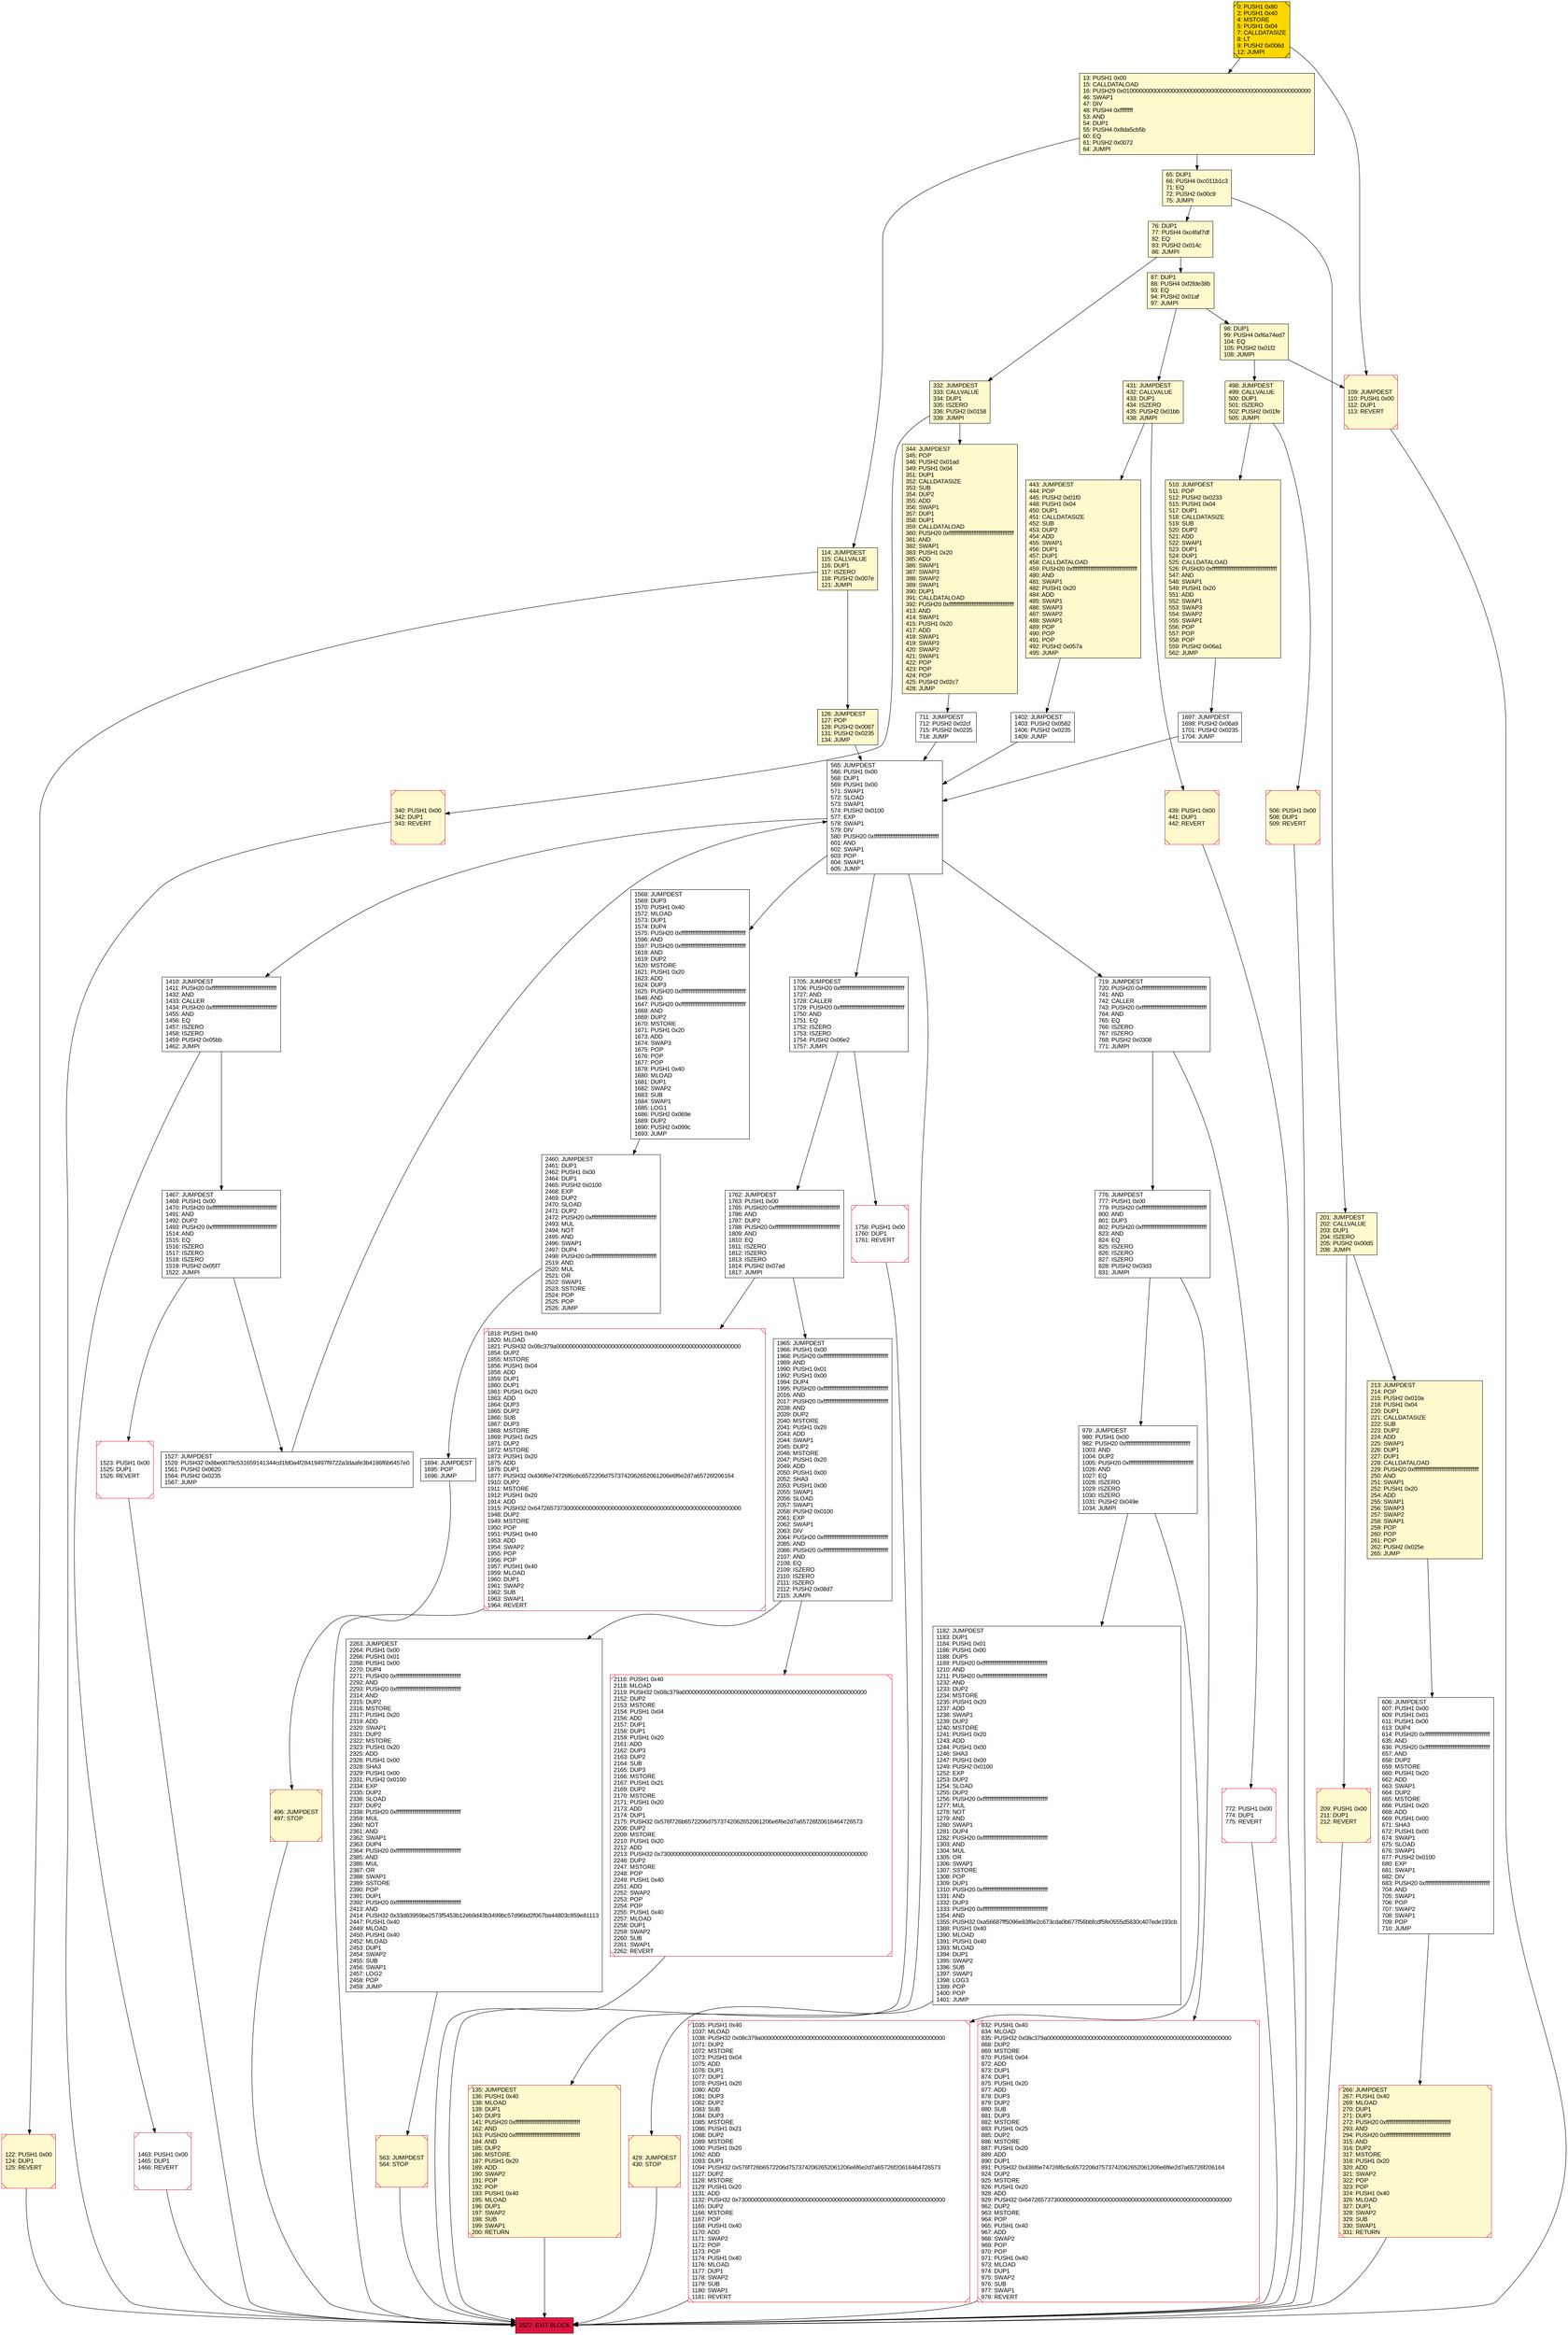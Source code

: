 digraph G {
bgcolor=transparent rankdir=UD;
node [shape=box style=filled color=black fillcolor=white fontname=arial fontcolor=black];
498 [label="498: JUMPDEST\l499: CALLVALUE\l500: DUP1\l501: ISZERO\l502: PUSH2 0x01fe\l505: JUMPI\l" fillcolor=lemonchiffon ];
65 [label="65: DUP1\l66: PUSH4 0xc011b1c3\l71: EQ\l72: PUSH2 0x00c9\l75: JUMPI\l" fillcolor=lemonchiffon ];
13 [label="13: PUSH1 0x00\l15: CALLDATALOAD\l16: PUSH29 0x0100000000000000000000000000000000000000000000000000000000\l46: SWAP1\l47: DIV\l48: PUSH4 0xffffffff\l53: AND\l54: DUP1\l55: PUSH4 0x8da5cb5b\l60: EQ\l61: PUSH2 0x0072\l64: JUMPI\l" fillcolor=lemonchiffon ];
431 [label="431: JUMPDEST\l432: CALLVALUE\l433: DUP1\l434: ISZERO\l435: PUSH2 0x01bb\l438: JUMPI\l" fillcolor=lemonchiffon ];
1410 [label="1410: JUMPDEST\l1411: PUSH20 0xffffffffffffffffffffffffffffffffffffffff\l1432: AND\l1433: CALLER\l1434: PUSH20 0xffffffffffffffffffffffffffffffffffffffff\l1455: AND\l1456: EQ\l1457: ISZERO\l1458: ISZERO\l1459: PUSH2 0x05bb\l1462: JUMPI\l" ];
1402 [label="1402: JUMPDEST\l1403: PUSH2 0x0582\l1406: PUSH2 0x0235\l1409: JUMP\l" ];
776 [label="776: JUMPDEST\l777: PUSH1 0x00\l779: PUSH20 0xffffffffffffffffffffffffffffffffffffffff\l800: AND\l801: DUP3\l802: PUSH20 0xffffffffffffffffffffffffffffffffffffffff\l823: AND\l824: EQ\l825: ISZERO\l826: ISZERO\l827: ISZERO\l828: PUSH2 0x03d3\l831: JUMPI\l" ];
1035 [label="1035: PUSH1 0x40\l1037: MLOAD\l1038: PUSH32 0x08c379a000000000000000000000000000000000000000000000000000000000\l1071: DUP2\l1072: MSTORE\l1073: PUSH1 0x04\l1075: ADD\l1076: DUP1\l1077: DUP1\l1078: PUSH1 0x20\l1080: ADD\l1081: DUP3\l1082: DUP2\l1083: SUB\l1084: DUP3\l1085: MSTORE\l1086: PUSH1 0x21\l1088: DUP2\l1089: MSTORE\l1090: PUSH1 0x20\l1092: ADD\l1093: DUP1\l1094: PUSH32 0x576f726b6572206d7573742062652061206e6f6e2d7a65726f20616464726573\l1127: DUP2\l1128: MSTORE\l1129: PUSH1 0x20\l1131: ADD\l1132: PUSH32 0x7300000000000000000000000000000000000000000000000000000000000000\l1165: DUP2\l1166: MSTORE\l1167: POP\l1168: PUSH1 0x40\l1170: ADD\l1171: SWAP2\l1172: POP\l1173: POP\l1174: PUSH1 0x40\l1176: MLOAD\l1177: DUP1\l1178: SWAP2\l1179: SUB\l1180: SWAP1\l1181: REVERT\l" shape=Msquare color=crimson ];
443 [label="443: JUMPDEST\l444: POP\l445: PUSH2 0x01f0\l448: PUSH1 0x04\l450: DUP1\l451: CALLDATASIZE\l452: SUB\l453: DUP2\l454: ADD\l455: SWAP1\l456: DUP1\l457: DUP1\l458: CALLDATALOAD\l459: PUSH20 0xffffffffffffffffffffffffffffffffffffffff\l480: AND\l481: SWAP1\l482: PUSH1 0x20\l484: ADD\l485: SWAP1\l486: SWAP3\l487: SWAP2\l488: SWAP1\l489: POP\l490: POP\l491: POP\l492: PUSH2 0x057a\l495: JUMP\l" fillcolor=lemonchiffon ];
1182 [label="1182: JUMPDEST\l1183: DUP1\l1184: PUSH1 0x01\l1186: PUSH1 0x00\l1188: DUP5\l1189: PUSH20 0xffffffffffffffffffffffffffffffffffffffff\l1210: AND\l1211: PUSH20 0xffffffffffffffffffffffffffffffffffffffff\l1232: AND\l1233: DUP2\l1234: MSTORE\l1235: PUSH1 0x20\l1237: ADD\l1238: SWAP1\l1239: DUP2\l1240: MSTORE\l1241: PUSH1 0x20\l1243: ADD\l1244: PUSH1 0x00\l1246: SHA3\l1247: PUSH1 0x00\l1249: PUSH2 0x0100\l1252: EXP\l1253: DUP2\l1254: SLOAD\l1255: DUP2\l1256: PUSH20 0xffffffffffffffffffffffffffffffffffffffff\l1277: MUL\l1278: NOT\l1279: AND\l1280: SWAP1\l1281: DUP4\l1282: PUSH20 0xffffffffffffffffffffffffffffffffffffffff\l1303: AND\l1304: MUL\l1305: OR\l1306: SWAP1\l1307: SSTORE\l1308: POP\l1309: DUP1\l1310: PUSH20 0xffffffffffffffffffffffffffffffffffffffff\l1331: AND\l1332: DUP3\l1333: PUSH20 0xffffffffffffffffffffffffffffffffffffffff\l1354: AND\l1355: PUSH32 0xa56687ff5096e83f6e2c673cda0b677f56bbfcdf5fe0555d5830c407ede193cb\l1388: PUSH1 0x40\l1390: MLOAD\l1391: PUSH1 0x40\l1393: MLOAD\l1394: DUP1\l1395: SWAP2\l1396: SUB\l1397: SWAP1\l1398: LOG3\l1399: POP\l1400: POP\l1401: JUMP\l" ];
439 [label="439: PUSH1 0x00\l441: DUP1\l442: REVERT\l" fillcolor=lemonchiffon shape=Msquare color=crimson ];
1463 [label="1463: PUSH1 0x00\l1465: DUP1\l1466: REVERT\l" shape=Msquare color=crimson ];
98 [label="98: DUP1\l99: PUSH4 0xf6a74ed7\l104: EQ\l105: PUSH2 0x01f2\l108: JUMPI\l" fillcolor=lemonchiffon ];
1697 [label="1697: JUMPDEST\l1698: PUSH2 0x06a9\l1701: PUSH2 0x0235\l1704: JUMP\l" ];
2263 [label="2263: JUMPDEST\l2264: PUSH1 0x00\l2266: PUSH1 0x01\l2268: PUSH1 0x00\l2270: DUP4\l2271: PUSH20 0xffffffffffffffffffffffffffffffffffffffff\l2292: AND\l2293: PUSH20 0xffffffffffffffffffffffffffffffffffffffff\l2314: AND\l2315: DUP2\l2316: MSTORE\l2317: PUSH1 0x20\l2319: ADD\l2320: SWAP1\l2321: DUP2\l2322: MSTORE\l2323: PUSH1 0x20\l2325: ADD\l2326: PUSH1 0x00\l2328: SHA3\l2329: PUSH1 0x00\l2331: PUSH2 0x0100\l2334: EXP\l2335: DUP2\l2336: SLOAD\l2337: DUP2\l2338: PUSH20 0xffffffffffffffffffffffffffffffffffffffff\l2359: MUL\l2360: NOT\l2361: AND\l2362: SWAP1\l2363: DUP4\l2364: PUSH20 0xffffffffffffffffffffffffffffffffffffffff\l2385: AND\l2386: MUL\l2387: OR\l2388: SWAP1\l2389: SSTORE\l2390: POP\l2391: DUP1\l2392: PUSH20 0xffffffffffffffffffffffffffffffffffffffff\l2413: AND\l2414: PUSH32 0x33d83959be2573f5453b12eb9d43b3499bc57d96bd2f067ba44803c859e81113\l2447: PUSH1 0x40\l2449: MLOAD\l2450: PUSH1 0x40\l2452: MLOAD\l2453: DUP1\l2454: SWAP2\l2455: SUB\l2456: SWAP1\l2457: LOG2\l2458: POP\l2459: JUMP\l" ];
565 [label="565: JUMPDEST\l566: PUSH1 0x00\l568: DUP1\l569: PUSH1 0x00\l571: SWAP1\l572: SLOAD\l573: SWAP1\l574: PUSH2 0x0100\l577: EXP\l578: SWAP1\l579: DIV\l580: PUSH20 0xffffffffffffffffffffffffffffffffffffffff\l601: AND\l602: SWAP1\l603: POP\l604: SWAP1\l605: JUMP\l" ];
772 [label="772: PUSH1 0x00\l774: DUP1\l775: REVERT\l" shape=Msquare color=crimson ];
563 [label="563: JUMPDEST\l564: STOP\l" fillcolor=lemonchiffon shape=Msquare color=crimson ];
126 [label="126: JUMPDEST\l127: POP\l128: PUSH2 0x0087\l131: PUSH2 0x0235\l134: JUMP\l" fillcolor=lemonchiffon ];
510 [label="510: JUMPDEST\l511: POP\l512: PUSH2 0x0233\l515: PUSH1 0x04\l517: DUP1\l518: CALLDATASIZE\l519: SUB\l520: DUP2\l521: ADD\l522: SWAP1\l523: DUP1\l524: DUP1\l525: CALLDATALOAD\l526: PUSH20 0xffffffffffffffffffffffffffffffffffffffff\l547: AND\l548: SWAP1\l549: PUSH1 0x20\l551: ADD\l552: SWAP1\l553: SWAP3\l554: SWAP2\l555: SWAP1\l556: POP\l557: POP\l558: POP\l559: PUSH2 0x06a1\l562: JUMP\l" fillcolor=lemonchiffon ];
201 [label="201: JUMPDEST\l202: CALLVALUE\l203: DUP1\l204: ISZERO\l205: PUSH2 0x00d5\l208: JUMPI\l" fillcolor=lemonchiffon ];
429 [label="429: JUMPDEST\l430: STOP\l" fillcolor=lemonchiffon shape=Msquare color=crimson ];
1694 [label="1694: JUMPDEST\l1695: POP\l1696: JUMP\l" ];
832 [label="832: PUSH1 0x40\l834: MLOAD\l835: PUSH32 0x08c379a000000000000000000000000000000000000000000000000000000000\l868: DUP2\l869: MSTORE\l870: PUSH1 0x04\l872: ADD\l873: DUP1\l874: DUP1\l875: PUSH1 0x20\l877: ADD\l878: DUP3\l879: DUP2\l880: SUB\l881: DUP3\l882: MSTORE\l883: PUSH1 0x25\l885: DUP2\l886: MSTORE\l887: PUSH1 0x20\l889: ADD\l890: DUP1\l891: PUSH32 0x436f6e74726f6c6c6572206d7573742062652061206e6f6e2d7a65726f206164\l924: DUP2\l925: MSTORE\l926: PUSH1 0x20\l928: ADD\l929: PUSH32 0x6472657373000000000000000000000000000000000000000000000000000000\l962: DUP2\l963: MSTORE\l964: POP\l965: PUSH1 0x40\l967: ADD\l968: SWAP2\l969: POP\l970: POP\l971: PUSH1 0x40\l973: MLOAD\l974: DUP1\l975: SWAP2\l976: SUB\l977: SWAP1\l978: REVERT\l" shape=Msquare color=crimson ];
213 [label="213: JUMPDEST\l214: POP\l215: PUSH2 0x010a\l218: PUSH1 0x04\l220: DUP1\l221: CALLDATASIZE\l222: SUB\l223: DUP2\l224: ADD\l225: SWAP1\l226: DUP1\l227: DUP1\l228: CALLDATALOAD\l229: PUSH20 0xffffffffffffffffffffffffffffffffffffffff\l250: AND\l251: SWAP1\l252: PUSH1 0x20\l254: ADD\l255: SWAP1\l256: SWAP3\l257: SWAP2\l258: SWAP1\l259: POP\l260: POP\l261: POP\l262: PUSH2 0x025e\l265: JUMP\l" fillcolor=lemonchiffon ];
1965 [label="1965: JUMPDEST\l1966: PUSH1 0x00\l1968: PUSH20 0xffffffffffffffffffffffffffffffffffffffff\l1989: AND\l1990: PUSH1 0x01\l1992: PUSH1 0x00\l1994: DUP4\l1995: PUSH20 0xffffffffffffffffffffffffffffffffffffffff\l2016: AND\l2017: PUSH20 0xffffffffffffffffffffffffffffffffffffffff\l2038: AND\l2039: DUP2\l2040: MSTORE\l2041: PUSH1 0x20\l2043: ADD\l2044: SWAP1\l2045: DUP2\l2046: MSTORE\l2047: PUSH1 0x20\l2049: ADD\l2050: PUSH1 0x00\l2052: SHA3\l2053: PUSH1 0x00\l2055: SWAP1\l2056: SLOAD\l2057: SWAP1\l2058: PUSH2 0x0100\l2061: EXP\l2062: SWAP1\l2063: DIV\l2064: PUSH20 0xffffffffffffffffffffffffffffffffffffffff\l2085: AND\l2086: PUSH20 0xffffffffffffffffffffffffffffffffffffffff\l2107: AND\l2108: EQ\l2109: ISZERO\l2110: ISZERO\l2111: ISZERO\l2112: PUSH2 0x08d7\l2115: JUMPI\l" ];
2116 [label="2116: PUSH1 0x40\l2118: MLOAD\l2119: PUSH32 0x08c379a000000000000000000000000000000000000000000000000000000000\l2152: DUP2\l2153: MSTORE\l2154: PUSH1 0x04\l2156: ADD\l2157: DUP1\l2158: DUP1\l2159: PUSH1 0x20\l2161: ADD\l2162: DUP3\l2163: DUP2\l2164: SUB\l2165: DUP3\l2166: MSTORE\l2167: PUSH1 0x21\l2169: DUP2\l2170: MSTORE\l2171: PUSH1 0x20\l2173: ADD\l2174: DUP1\l2175: PUSH32 0x576f726b6572206d7573742062652061206e6f6e2d7a65726f20616464726573\l2208: DUP2\l2209: MSTORE\l2210: PUSH1 0x20\l2212: ADD\l2213: PUSH32 0x7300000000000000000000000000000000000000000000000000000000000000\l2246: DUP2\l2247: MSTORE\l2248: POP\l2249: PUSH1 0x40\l2251: ADD\l2252: SWAP2\l2253: POP\l2254: POP\l2255: PUSH1 0x40\l2257: MLOAD\l2258: DUP1\l2259: SWAP2\l2260: SUB\l2261: SWAP1\l2262: REVERT\l" shape=Msquare color=crimson ];
1705 [label="1705: JUMPDEST\l1706: PUSH20 0xffffffffffffffffffffffffffffffffffffffff\l1727: AND\l1728: CALLER\l1729: PUSH20 0xffffffffffffffffffffffffffffffffffffffff\l1750: AND\l1751: EQ\l1752: ISZERO\l1753: ISZERO\l1754: PUSH2 0x06e2\l1757: JUMPI\l" ];
719 [label="719: JUMPDEST\l720: PUSH20 0xffffffffffffffffffffffffffffffffffffffff\l741: AND\l742: CALLER\l743: PUSH20 0xffffffffffffffffffffffffffffffffffffffff\l764: AND\l765: EQ\l766: ISZERO\l767: ISZERO\l768: PUSH2 0x0308\l771: JUMPI\l" ];
1523 [label="1523: PUSH1 0x00\l1525: DUP1\l1526: REVERT\l" shape=Msquare color=crimson ];
135 [label="135: JUMPDEST\l136: PUSH1 0x40\l138: MLOAD\l139: DUP1\l140: DUP3\l141: PUSH20 0xffffffffffffffffffffffffffffffffffffffff\l162: AND\l163: PUSH20 0xffffffffffffffffffffffffffffffffffffffff\l184: AND\l185: DUP2\l186: MSTORE\l187: PUSH1 0x20\l189: ADD\l190: SWAP2\l191: POP\l192: POP\l193: PUSH1 0x40\l195: MLOAD\l196: DUP1\l197: SWAP2\l198: SUB\l199: SWAP1\l200: RETURN\l" fillcolor=lemonchiffon shape=Msquare color=crimson ];
1467 [label="1467: JUMPDEST\l1468: PUSH1 0x00\l1470: PUSH20 0xffffffffffffffffffffffffffffffffffffffff\l1491: AND\l1492: DUP2\l1493: PUSH20 0xffffffffffffffffffffffffffffffffffffffff\l1514: AND\l1515: EQ\l1516: ISZERO\l1517: ISZERO\l1518: ISZERO\l1519: PUSH2 0x05f7\l1522: JUMPI\l" ];
266 [label="266: JUMPDEST\l267: PUSH1 0x40\l269: MLOAD\l270: DUP1\l271: DUP3\l272: PUSH20 0xffffffffffffffffffffffffffffffffffffffff\l293: AND\l294: PUSH20 0xffffffffffffffffffffffffffffffffffffffff\l315: AND\l316: DUP2\l317: MSTORE\l318: PUSH1 0x20\l320: ADD\l321: SWAP2\l322: POP\l323: POP\l324: PUSH1 0x40\l326: MLOAD\l327: DUP1\l328: SWAP2\l329: SUB\l330: SWAP1\l331: RETURN\l" fillcolor=lemonchiffon shape=Msquare color=crimson ];
76 [label="76: DUP1\l77: PUSH4 0xc4faf7df\l82: EQ\l83: PUSH2 0x014c\l86: JUMPI\l" fillcolor=lemonchiffon ];
122 [label="122: PUSH1 0x00\l124: DUP1\l125: REVERT\l" fillcolor=lemonchiffon shape=Msquare color=crimson ];
506 [label="506: PUSH1 0x00\l508: DUP1\l509: REVERT\l" fillcolor=lemonchiffon shape=Msquare color=crimson ];
87 [label="87: DUP1\l88: PUSH4 0xf2fde38b\l93: EQ\l94: PUSH2 0x01af\l97: JUMPI\l" fillcolor=lemonchiffon ];
2527 [label="2527: EXIT BLOCK\l" fillcolor=crimson ];
496 [label="496: JUMPDEST\l497: STOP\l" fillcolor=lemonchiffon shape=Msquare color=crimson ];
2460 [label="2460: JUMPDEST\l2461: DUP1\l2462: PUSH1 0x00\l2464: DUP1\l2465: PUSH2 0x0100\l2468: EXP\l2469: DUP2\l2470: SLOAD\l2471: DUP2\l2472: PUSH20 0xffffffffffffffffffffffffffffffffffffffff\l2493: MUL\l2494: NOT\l2495: AND\l2496: SWAP1\l2497: DUP4\l2498: PUSH20 0xffffffffffffffffffffffffffffffffffffffff\l2519: AND\l2520: MUL\l2521: OR\l2522: SWAP1\l2523: SSTORE\l2524: POP\l2525: POP\l2526: JUMP\l" ];
1818 [label="1818: PUSH1 0x40\l1820: MLOAD\l1821: PUSH32 0x08c379a000000000000000000000000000000000000000000000000000000000\l1854: DUP2\l1855: MSTORE\l1856: PUSH1 0x04\l1858: ADD\l1859: DUP1\l1860: DUP1\l1861: PUSH1 0x20\l1863: ADD\l1864: DUP3\l1865: DUP2\l1866: SUB\l1867: DUP3\l1868: MSTORE\l1869: PUSH1 0x25\l1871: DUP2\l1872: MSTORE\l1873: PUSH1 0x20\l1875: ADD\l1876: DUP1\l1877: PUSH32 0x436f6e74726f6c6c6572206d7573742062652061206e6f6e2d7a65726f206164\l1910: DUP2\l1911: MSTORE\l1912: PUSH1 0x20\l1914: ADD\l1915: PUSH32 0x6472657373000000000000000000000000000000000000000000000000000000\l1948: DUP2\l1949: MSTORE\l1950: POP\l1951: PUSH1 0x40\l1953: ADD\l1954: SWAP2\l1955: POP\l1956: POP\l1957: PUSH1 0x40\l1959: MLOAD\l1960: DUP1\l1961: SWAP2\l1962: SUB\l1963: SWAP1\l1964: REVERT\l" shape=Msquare color=crimson ];
109 [label="109: JUMPDEST\l110: PUSH1 0x00\l112: DUP1\l113: REVERT\l" fillcolor=lemonchiffon shape=Msquare color=crimson ];
0 [label="0: PUSH1 0x80\l2: PUSH1 0x40\l4: MSTORE\l5: PUSH1 0x04\l7: CALLDATASIZE\l8: LT\l9: PUSH2 0x006d\l12: JUMPI\l" fillcolor=lemonchiffon shape=Msquare fillcolor=gold ];
114 [label="114: JUMPDEST\l115: CALLVALUE\l116: DUP1\l117: ISZERO\l118: PUSH2 0x007e\l121: JUMPI\l" fillcolor=lemonchiffon ];
606 [label="606: JUMPDEST\l607: PUSH1 0x00\l609: PUSH1 0x01\l611: PUSH1 0x00\l613: DUP4\l614: PUSH20 0xffffffffffffffffffffffffffffffffffffffff\l635: AND\l636: PUSH20 0xffffffffffffffffffffffffffffffffffffffff\l657: AND\l658: DUP2\l659: MSTORE\l660: PUSH1 0x20\l662: ADD\l663: SWAP1\l664: DUP2\l665: MSTORE\l666: PUSH1 0x20\l668: ADD\l669: PUSH1 0x00\l671: SHA3\l672: PUSH1 0x00\l674: SWAP1\l675: SLOAD\l676: SWAP1\l677: PUSH2 0x0100\l680: EXP\l681: SWAP1\l682: DIV\l683: PUSH20 0xffffffffffffffffffffffffffffffffffffffff\l704: AND\l705: SWAP1\l706: POP\l707: SWAP2\l708: SWAP1\l709: POP\l710: JUMP\l" ];
979 [label="979: JUMPDEST\l980: PUSH1 0x00\l982: PUSH20 0xffffffffffffffffffffffffffffffffffffffff\l1003: AND\l1004: DUP2\l1005: PUSH20 0xffffffffffffffffffffffffffffffffffffffff\l1026: AND\l1027: EQ\l1028: ISZERO\l1029: ISZERO\l1030: ISZERO\l1031: PUSH2 0x049e\l1034: JUMPI\l" ];
1527 [label="1527: JUMPDEST\l1528: PUSH32 0x8be0079c531659141344cd1fd0a4f28419497f9722a3daafe3b4186f6b6457e0\l1561: PUSH2 0x0620\l1564: PUSH2 0x0235\l1567: JUMP\l" ];
344 [label="344: JUMPDEST\l345: POP\l346: PUSH2 0x01ad\l349: PUSH1 0x04\l351: DUP1\l352: CALLDATASIZE\l353: SUB\l354: DUP2\l355: ADD\l356: SWAP1\l357: DUP1\l358: DUP1\l359: CALLDATALOAD\l360: PUSH20 0xffffffffffffffffffffffffffffffffffffffff\l381: AND\l382: SWAP1\l383: PUSH1 0x20\l385: ADD\l386: SWAP1\l387: SWAP3\l388: SWAP2\l389: SWAP1\l390: DUP1\l391: CALLDATALOAD\l392: PUSH20 0xffffffffffffffffffffffffffffffffffffffff\l413: AND\l414: SWAP1\l415: PUSH1 0x20\l417: ADD\l418: SWAP1\l419: SWAP3\l420: SWAP2\l421: SWAP1\l422: POP\l423: POP\l424: POP\l425: PUSH2 0x02c7\l428: JUMP\l" fillcolor=lemonchiffon ];
711 [label="711: JUMPDEST\l712: PUSH2 0x02cf\l715: PUSH2 0x0235\l718: JUMP\l" ];
209 [label="209: PUSH1 0x00\l211: DUP1\l212: REVERT\l" fillcolor=lemonchiffon shape=Msquare color=crimson ];
1568 [label="1568: JUMPDEST\l1569: DUP3\l1570: PUSH1 0x40\l1572: MLOAD\l1573: DUP1\l1574: DUP4\l1575: PUSH20 0xffffffffffffffffffffffffffffffffffffffff\l1596: AND\l1597: PUSH20 0xffffffffffffffffffffffffffffffffffffffff\l1618: AND\l1619: DUP2\l1620: MSTORE\l1621: PUSH1 0x20\l1623: ADD\l1624: DUP3\l1625: PUSH20 0xffffffffffffffffffffffffffffffffffffffff\l1646: AND\l1647: PUSH20 0xffffffffffffffffffffffffffffffffffffffff\l1668: AND\l1669: DUP2\l1670: MSTORE\l1671: PUSH1 0x20\l1673: ADD\l1674: SWAP3\l1675: POP\l1676: POP\l1677: POP\l1678: PUSH1 0x40\l1680: MLOAD\l1681: DUP1\l1682: SWAP2\l1683: SUB\l1684: SWAP1\l1685: LOG1\l1686: PUSH2 0x069e\l1689: DUP2\l1690: PUSH2 0x099c\l1693: JUMP\l" ];
340 [label="340: PUSH1 0x00\l342: DUP1\l343: REVERT\l" fillcolor=lemonchiffon shape=Msquare color=crimson ];
332 [label="332: JUMPDEST\l333: CALLVALUE\l334: DUP1\l335: ISZERO\l336: PUSH2 0x0158\l339: JUMPI\l" fillcolor=lemonchiffon ];
1762 [label="1762: JUMPDEST\l1763: PUSH1 0x00\l1765: PUSH20 0xffffffffffffffffffffffffffffffffffffffff\l1786: AND\l1787: DUP2\l1788: PUSH20 0xffffffffffffffffffffffffffffffffffffffff\l1809: AND\l1810: EQ\l1811: ISZERO\l1812: ISZERO\l1813: ISZERO\l1814: PUSH2 0x07ad\l1817: JUMPI\l" ];
1758 [label="1758: PUSH1 0x00\l1760: DUP1\l1761: REVERT\l" shape=Msquare color=crimson ];
344 -> 711;
0 -> 109;
122 -> 2527;
506 -> 2527;
1467 -> 1523;
443 -> 1402;
1965 -> 2116;
76 -> 87;
266 -> 2527;
431 -> 443;
126 -> 565;
332 -> 340;
135 -> 2527;
1523 -> 2527;
13 -> 65;
332 -> 344;
1568 -> 2460;
1762 -> 1818;
2116 -> 2527;
98 -> 498;
431 -> 439;
1410 -> 1463;
1758 -> 2527;
76 -> 332;
565 -> 1410;
340 -> 2527;
1402 -> 565;
213 -> 606;
1182 -> 429;
498 -> 510;
209 -> 2527;
114 -> 122;
510 -> 1697;
606 -> 266;
776 -> 832;
65 -> 201;
109 -> 2527;
2263 -> 563;
1705 -> 1758;
1818 -> 2527;
496 -> 2527;
1697 -> 565;
1705 -> 1762;
1467 -> 1527;
1762 -> 1965;
201 -> 209;
719 -> 776;
114 -> 126;
87 -> 98;
439 -> 2527;
1463 -> 2527;
1527 -> 565;
711 -> 565;
565 -> 1568;
1035 -> 2527;
87 -> 431;
65 -> 76;
1694 -> 496;
2460 -> 1694;
498 -> 506;
1410 -> 1467;
1965 -> 2263;
832 -> 2527;
0 -> 13;
776 -> 979;
979 -> 1035;
13 -> 114;
565 -> 1705;
429 -> 2527;
565 -> 719;
719 -> 772;
98 -> 109;
201 -> 213;
565 -> 135;
563 -> 2527;
772 -> 2527;
979 -> 1182;
}